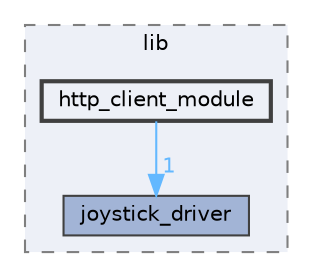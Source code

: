 digraph "rosa_dos_ventos/lib/http_client_module"
{
 // LATEX_PDF_SIZE
  bgcolor="transparent";
  edge [fontname=Helvetica,fontsize=10,labelfontname=Helvetica,labelfontsize=10];
  node [fontname=Helvetica,fontsize=10,shape=box,height=0.2,width=0.4];
  compound=true
  subgraph clusterdir_fb3daf6c7c5ebf3606c4c84700777edf {
    graph [ bgcolor="#edf0f7", pencolor="grey50", label="lib", fontname=Helvetica,fontsize=10 style="filled,dashed", URL="dir_fb3daf6c7c5ebf3606c4c84700777edf.html",tooltip=""]
  dir_f292a9eea85fe738d6b575991eccb4ee [label="joystick_driver", fillcolor="#a2b4d6", color="grey25", style="filled", URL="dir_f292a9eea85fe738d6b575991eccb4ee.html",tooltip=""];
  dir_ada5e8c9be6f1f5673d476d5025e6715 [label="http_client_module", fillcolor="#edf0f7", color="grey25", style="filled,bold", URL="dir_ada5e8c9be6f1f5673d476d5025e6715.html",tooltip=""];
  }
  dir_ada5e8c9be6f1f5673d476d5025e6715->dir_f292a9eea85fe738d6b575991eccb4ee [headlabel="1", labeldistance=1.5 headhref="dir_000019_000020.html" href="dir_000019_000020.html" color="steelblue1" fontcolor="steelblue1"];
}
